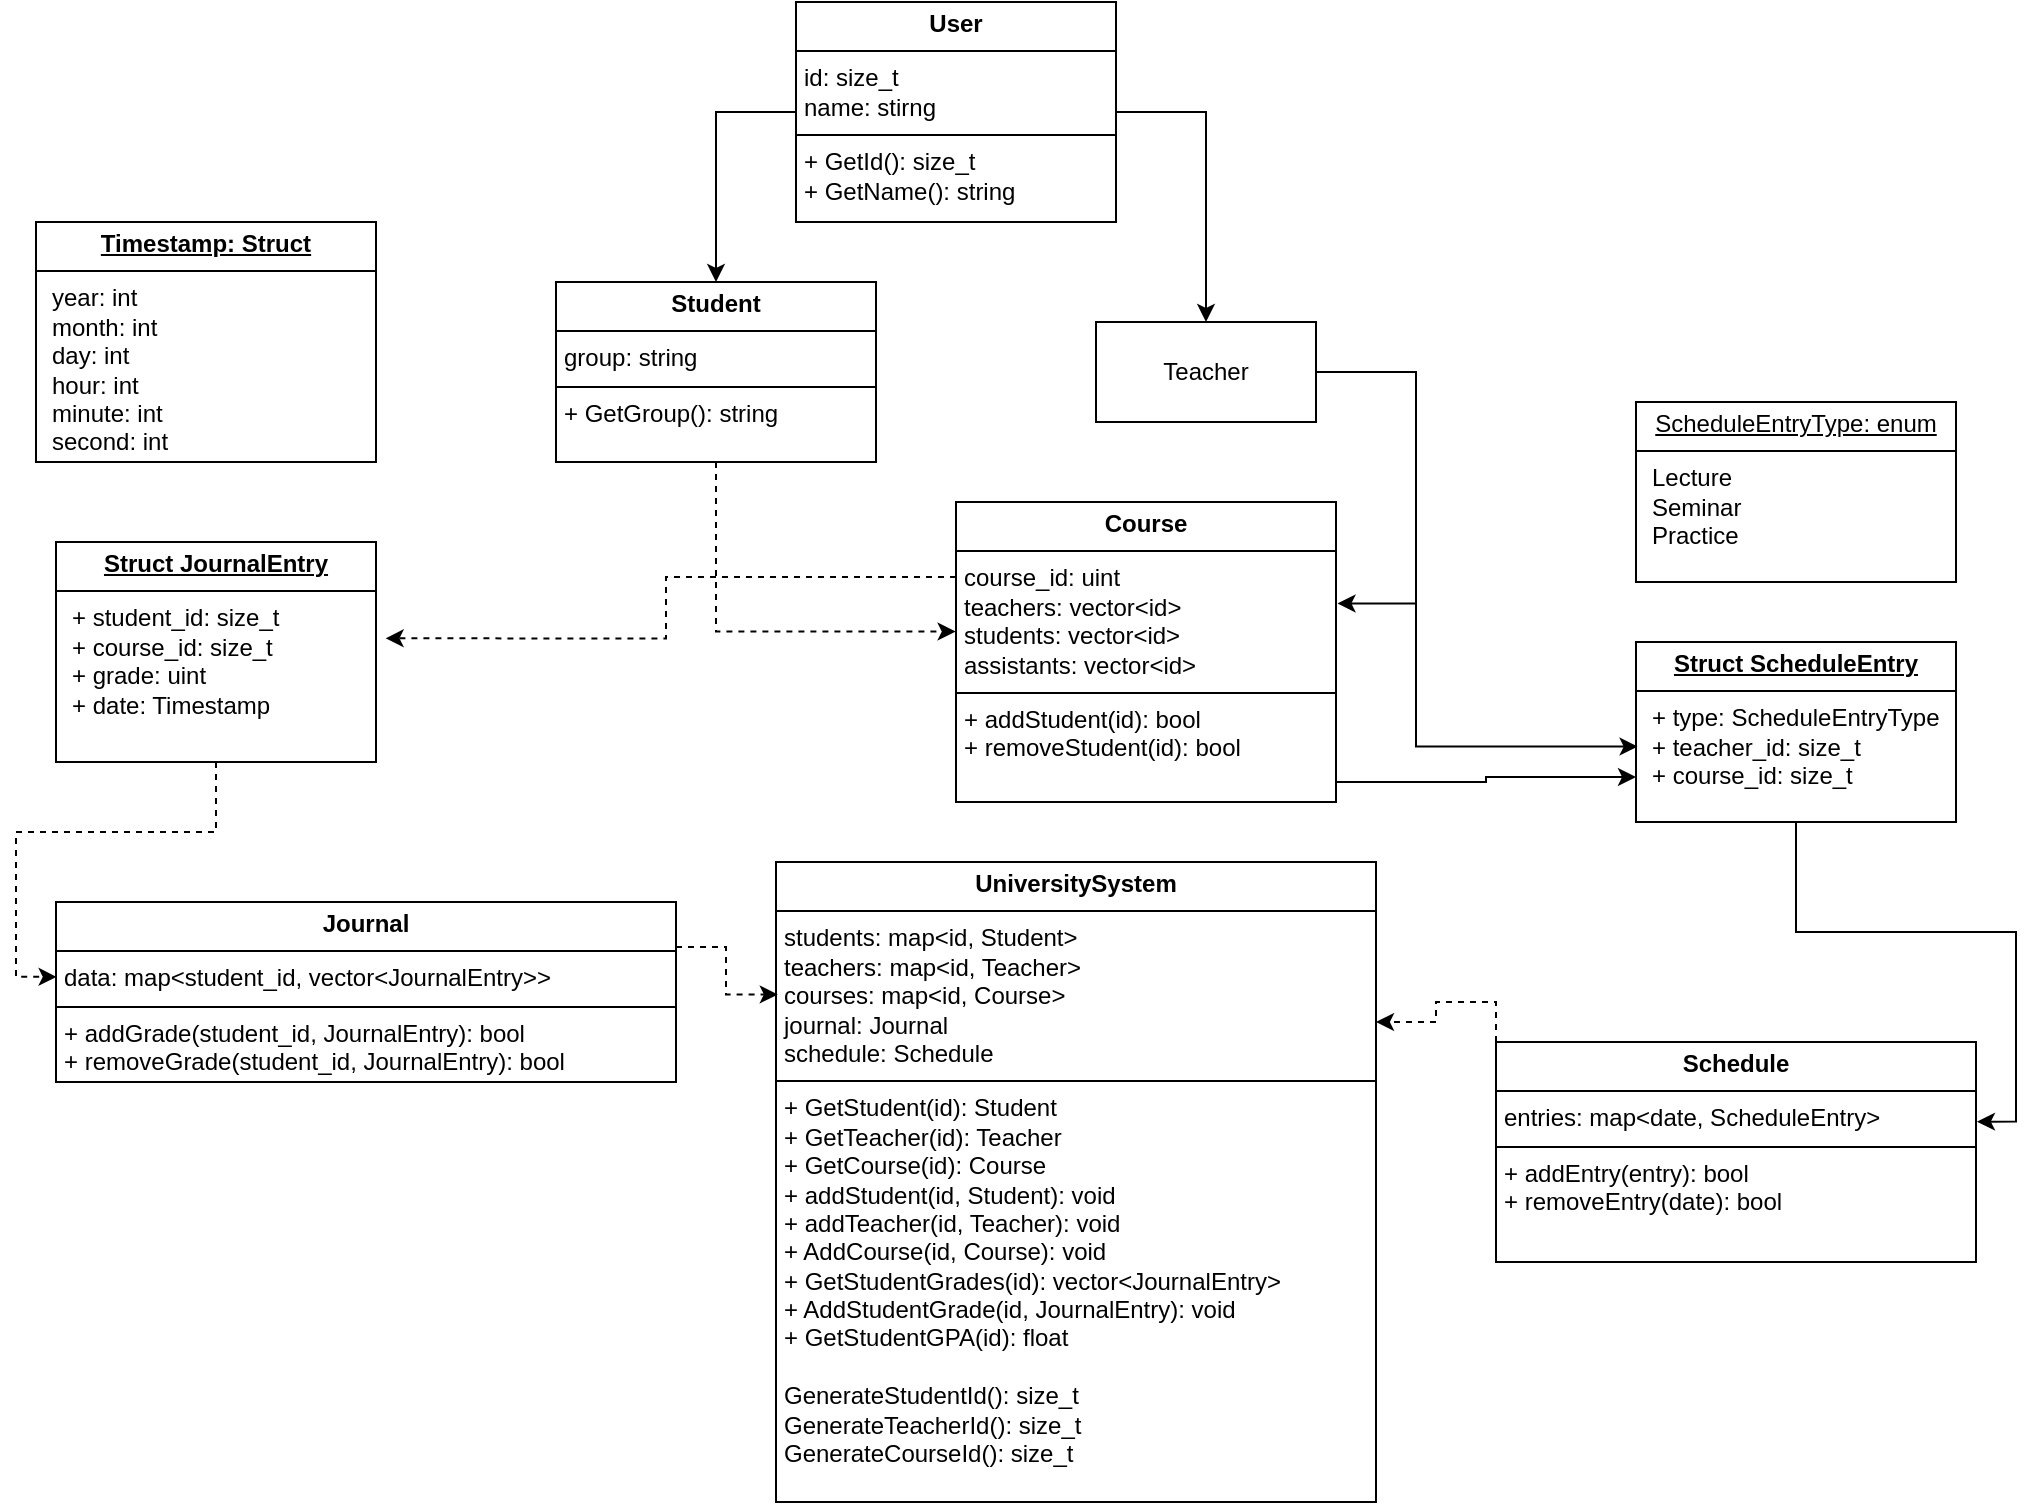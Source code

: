 <mxfile version="25.0.1">
  <diagram id="C5RBs43oDa-KdzZeNtuy" name="Page-1">
    <mxGraphModel dx="2261" dy="793" grid="1" gridSize="10" guides="1" tooltips="1" connect="1" arrows="1" fold="1" page="1" pageScale="1" pageWidth="827" pageHeight="1169" math="0" shadow="0">
      <root>
        <mxCell id="WIyWlLk6GJQsqaUBKTNV-0" />
        <mxCell id="WIyWlLk6GJQsqaUBKTNV-1" parent="WIyWlLk6GJQsqaUBKTNV-0" />
        <mxCell id="bte64yVU8_aVV0Kyc2P7-13" style="edgeStyle=orthogonalEdgeStyle;rounded=0;orthogonalLoop=1;jettySize=auto;html=1;exitX=1;exitY=1;exitDx=0;exitDy=0;entryX=0;entryY=0.75;entryDx=0;entryDy=0;" edge="1" parent="WIyWlLk6GJQsqaUBKTNV-1" source="SqfgA9Dwn4PZonKRcMjB-21" target="SqfgA9Dwn4PZonKRcMjB-24">
          <mxGeometry relative="1" as="geometry">
            <Array as="points">
              <mxPoint x="500" y="400" />
              <mxPoint x="575" y="400" />
              <mxPoint x="575" y="398" />
            </Array>
          </mxGeometry>
        </mxCell>
        <mxCell id="SqfgA9Dwn4PZonKRcMjB-21" value="&lt;p style=&quot;margin:0px;margin-top:4px;text-align:center;&quot;&gt;&lt;b&gt;Course&lt;/b&gt;&lt;/p&gt;&lt;hr size=&quot;1&quot; style=&quot;border-style:solid;&quot;&gt;&lt;p style=&quot;margin:0px;margin-left:4px;&quot;&gt;course_id: uint&lt;/p&gt;&lt;p style=&quot;margin:0px;margin-left:4px;&quot;&gt;teachers: vector&amp;lt;id&amp;gt;&lt;/p&gt;&lt;p style=&quot;margin:0px;margin-left:4px;&quot;&gt;students: vector&amp;lt;id&amp;gt;&lt;/p&gt;&lt;p style=&quot;margin:0px;margin-left:4px;&quot;&gt;assistants: vector&amp;lt;id&amp;gt;&lt;/p&gt;&lt;hr size=&quot;1&quot; style=&quot;border-style:solid;&quot;&gt;&lt;p style=&quot;margin:0px;margin-left:4px;&quot;&gt;+ addStudent(id): bool&lt;br&gt;+ removeStudent(id): bool&lt;/p&gt;" style="verticalAlign=top;align=left;overflow=fill;html=1;whiteSpace=wrap;" parent="WIyWlLk6GJQsqaUBKTNV-1" vertex="1">
          <mxGeometry x="310" y="260" width="190" height="150" as="geometry" />
        </mxCell>
        <mxCell id="bte64yVU8_aVV0Kyc2P7-15" style="edgeStyle=orthogonalEdgeStyle;rounded=0;orthogonalLoop=1;jettySize=auto;html=1;exitX=0;exitY=0;exitDx=0;exitDy=0;entryX=1;entryY=0.25;entryDx=0;entryDy=0;dashed=1;" edge="1" parent="WIyWlLk6GJQsqaUBKTNV-1" source="SqfgA9Dwn4PZonKRcMjB-22" target="SqfgA9Dwn4PZonKRcMjB-38">
          <mxGeometry relative="1" as="geometry" />
        </mxCell>
        <mxCell id="SqfgA9Dwn4PZonKRcMjB-22" value="&lt;p style=&quot;margin:0px;margin-top:4px;text-align:center;&quot;&gt;&lt;b&gt;Schedule&lt;/b&gt;&lt;/p&gt;&lt;hr size=&quot;1&quot; style=&quot;border-style:solid;&quot;&gt;&lt;p style=&quot;margin:0px;margin-left:4px;&quot;&gt;entries: map&amp;lt;date, ScheduleEntry&amp;gt;&lt;/p&gt;&lt;hr size=&quot;1&quot; style=&quot;border-style:solid;&quot;&gt;&lt;p style=&quot;margin:0px;margin-left:4px;&quot;&gt;+ addEntry(entry): bool&lt;/p&gt;&lt;p style=&quot;margin:0px;margin-left:4px;&quot;&gt;+ removeEntry(date): bool&lt;/p&gt;" style="verticalAlign=top;align=left;overflow=fill;html=1;whiteSpace=wrap;" parent="WIyWlLk6GJQsqaUBKTNV-1" vertex="1">
          <mxGeometry x="580" y="530" width="240" height="110" as="geometry" />
        </mxCell>
        <mxCell id="SqfgA9Dwn4PZonKRcMjB-24" value="&lt;p style=&quot;margin:0px;margin-top:4px;text-align:center;text-decoration:underline;&quot;&gt;&lt;b&gt;Struct ScheduleEntry&lt;/b&gt;&lt;/p&gt;&lt;hr size=&quot;1&quot; style=&quot;border-style:solid;&quot;&gt;&lt;p style=&quot;margin:0px;margin-left:8px;&quot;&gt;+ type: ScheduleEntryType&lt;/p&gt;&lt;p style=&quot;margin:0px;margin-left:8px;&quot;&gt;+ teacher_id: size_t&lt;/p&gt;&lt;p style=&quot;margin:0px;margin-left:8px;&quot;&gt;+ course_id: size_t&lt;/p&gt;&lt;p style=&quot;margin:0px;margin-left:8px;&quot;&gt;&lt;br&gt;&lt;/p&gt;" style="verticalAlign=top;align=left;overflow=fill;html=1;whiteSpace=wrap;" parent="WIyWlLk6GJQsqaUBKTNV-1" vertex="1">
          <mxGeometry x="650" y="330" width="160" height="90" as="geometry" />
        </mxCell>
        <mxCell id="SqfgA9Dwn4PZonKRcMjB-32" style="edgeStyle=orthogonalEdgeStyle;rounded=0;orthogonalLoop=1;jettySize=auto;html=1;exitX=0.5;exitY=1;exitDx=0;exitDy=0;entryX=1.002;entryY=0.362;entryDx=0;entryDy=0;entryPerimeter=0;" parent="WIyWlLk6GJQsqaUBKTNV-1" source="SqfgA9Dwn4PZonKRcMjB-24" target="SqfgA9Dwn4PZonKRcMjB-22" edge="1">
          <mxGeometry relative="1" as="geometry" />
        </mxCell>
        <mxCell id="SqfgA9Dwn4PZonKRcMjB-33" value="&lt;p style=&quot;margin:0px;margin-top:4px;text-align:center;&quot;&gt;&lt;b&gt;Journal&lt;/b&gt;&lt;/p&gt;&lt;hr size=&quot;1&quot; style=&quot;border-style:solid;&quot;&gt;&lt;p style=&quot;margin:0px;margin-left:4px;&quot;&gt;data: map&amp;lt;student_id, vector&amp;lt;JournalEntry&amp;gt;&amp;gt;&lt;/p&gt;&lt;hr size=&quot;1&quot; style=&quot;border-style:solid;&quot;&gt;&lt;p style=&quot;margin:0px;margin-left:4px;&quot;&gt;+ addGrade(student_id, JournalEntry): bool&lt;/p&gt;&lt;p style=&quot;margin:0px;margin-left:4px;&quot;&gt;+ removeGrade(student_id, JournalEntry): bool&lt;/p&gt;" style="verticalAlign=top;align=left;overflow=fill;html=1;whiteSpace=wrap;" parent="WIyWlLk6GJQsqaUBKTNV-1" vertex="1">
          <mxGeometry x="-140" y="460" width="310" height="90" as="geometry" />
        </mxCell>
        <mxCell id="SqfgA9Dwn4PZonKRcMjB-34" value="&lt;p style=&quot;margin:0px;margin-top:4px;text-align:center;text-decoration:underline;&quot;&gt;&lt;b&gt;Struct JournalEntry&lt;/b&gt;&lt;/p&gt;&lt;hr size=&quot;1&quot; style=&quot;border-style:solid;&quot;&gt;&lt;p style=&quot;margin:0px;margin-left:8px;&quot;&gt;+ student_id: size_t&lt;/p&gt;&lt;p style=&quot;margin:0px;margin-left:8px;&quot;&gt;+ course_id: size_t&lt;/p&gt;&lt;p style=&quot;margin:0px;margin-left:8px;&quot;&gt;+ grade: uint&lt;/p&gt;&lt;p style=&quot;margin:0px;margin-left:8px;&quot;&gt;+ date: Timestamp&lt;br&gt;&lt;/p&gt;" style="verticalAlign=top;align=left;overflow=fill;html=1;whiteSpace=wrap;" parent="WIyWlLk6GJQsqaUBKTNV-1" vertex="1">
          <mxGeometry x="-140" y="280" width="160" height="110" as="geometry" />
        </mxCell>
        <mxCell id="SqfgA9Dwn4PZonKRcMjB-38" value="&lt;p style=&quot;margin:0px;margin-top:4px;text-align:center;&quot;&gt;&lt;b&gt;UniversitySystem&lt;/b&gt;&lt;/p&gt;&lt;hr size=&quot;1&quot; style=&quot;border-style:solid;&quot;&gt;&lt;p style=&quot;margin:0px;margin-left:4px;&quot;&gt;students: map&amp;lt;id, Student&amp;gt;&lt;br&gt;teachers: map&amp;lt;id, Teacher&amp;gt;&lt;/p&gt;&lt;p style=&quot;margin:0px;margin-left:4px;&quot;&gt;courses: map&amp;lt;id, Course&amp;gt;&lt;/p&gt;&lt;p style=&quot;margin:0px;margin-left:4px;&quot;&gt;journal: Journal&lt;/p&gt;&lt;p style=&quot;margin:0px;margin-left:4px;&quot;&gt;schedule: Schedule&lt;/p&gt;&lt;hr size=&quot;1&quot; style=&quot;border-style:solid;&quot;&gt;&lt;p style=&quot;margin:0px;margin-left:4px;&quot;&gt;+ GetStudent(id): Student&lt;br&gt;+ GetTeacher(id): Teacher&lt;/p&gt;&lt;p style=&quot;margin:0px;margin-left:4px;&quot;&gt;+ GetCourse(id): Course&lt;/p&gt;&lt;p style=&quot;margin:0px;margin-left:4px;&quot;&gt;+ addStudent(id, Student): void&lt;br&gt;+ addTeacher(id, Teacher): void&lt;br&gt;+ AddCourse(id, Course): void&lt;/p&gt;&lt;p style=&quot;margin:0px;margin-left:4px;&quot;&gt;+ GetStudentGrades(id): vector&amp;lt;JournalEntry&amp;gt;&lt;/p&gt;&lt;p style=&quot;margin:0px;margin-left:4px;&quot;&gt;+ AddStudentGrade(id, JournalEntry): void&lt;/p&gt;&lt;p style=&quot;margin:0px;margin-left:4px;&quot;&gt;+ GetStudentGPA(id): float&lt;/p&gt;&lt;p style=&quot;margin:0px;margin-left:4px;&quot;&gt;&lt;br&gt;&lt;/p&gt;&lt;p style=&quot;margin:0px;margin-left:4px;&quot;&gt;GenerateStudentId(): size_t&lt;/p&gt;&lt;p style=&quot;margin:0px;margin-left:4px;&quot;&gt;GenerateTeacherId(): size_t&lt;/p&gt;&lt;p style=&quot;margin:0px;margin-left:4px;&quot;&gt;GenerateCourseId(): size_t&lt;/p&gt;" style="verticalAlign=top;align=left;overflow=fill;html=1;whiteSpace=wrap;" parent="WIyWlLk6GJQsqaUBKTNV-1" vertex="1">
          <mxGeometry x="220" y="440" width="300" height="320" as="geometry" />
        </mxCell>
        <mxCell id="trTXGKc-CFnq9bwqYaRu-0" style="edgeStyle=orthogonalEdgeStyle;rounded=0;orthogonalLoop=1;jettySize=auto;html=1;exitX=0.5;exitY=1;exitDx=0;exitDy=0;entryX=0.001;entryY=0.416;entryDx=0;entryDy=0;entryPerimeter=0;dashed=1;" parent="WIyWlLk6GJQsqaUBKTNV-1" source="SqfgA9Dwn4PZonKRcMjB-34" target="SqfgA9Dwn4PZonKRcMjB-33" edge="1">
          <mxGeometry relative="1" as="geometry" />
        </mxCell>
        <mxCell id="bte64yVU8_aVV0Kyc2P7-1" style="edgeStyle=orthogonalEdgeStyle;rounded=0;orthogonalLoop=1;jettySize=auto;html=1;exitX=0;exitY=0.5;exitDx=0;exitDy=0;entryX=0.5;entryY=0;entryDx=0;entryDy=0;" edge="1" parent="WIyWlLk6GJQsqaUBKTNV-1" source="trTXGKc-CFnq9bwqYaRu-2" target="bte64yVU8_aVV0Kyc2P7-0">
          <mxGeometry relative="1" as="geometry" />
        </mxCell>
        <mxCell id="bte64yVU8_aVV0Kyc2P7-2" style="edgeStyle=orthogonalEdgeStyle;rounded=0;orthogonalLoop=1;jettySize=auto;html=1;exitX=1;exitY=0.5;exitDx=0;exitDy=0;entryX=0.5;entryY=0;entryDx=0;entryDy=0;" edge="1" parent="WIyWlLk6GJQsqaUBKTNV-1" source="trTXGKc-CFnq9bwqYaRu-2" target="bte64yVU8_aVV0Kyc2P7-3">
          <mxGeometry relative="1" as="geometry">
            <mxPoint x="455" y="140" as="targetPoint" />
          </mxGeometry>
        </mxCell>
        <mxCell id="trTXGKc-CFnq9bwqYaRu-2" value="&lt;p style=&quot;margin:0px;margin-top:4px;text-align:center;&quot;&gt;&lt;b&gt;User&lt;/b&gt;&lt;/p&gt;&lt;hr size=&quot;1&quot; style=&quot;border-style:solid;&quot;&gt;&lt;p style=&quot;margin:0px;margin-left:4px;&quot;&gt;id: size_t&lt;/p&gt;&lt;p style=&quot;margin:0px;margin-left:4px;&quot;&gt;name: stirng&lt;/p&gt;&lt;hr size=&quot;1&quot; style=&quot;border-style:solid;&quot;&gt;&lt;p style=&quot;margin:0px;margin-left:4px;&quot;&gt;+ GetId(): size_t&lt;/p&gt;&lt;p style=&quot;margin:0px;margin-left:4px;&quot;&gt;+ GetName(): string&lt;/p&gt;" style="verticalAlign=top;align=left;overflow=fill;html=1;whiteSpace=wrap;" parent="WIyWlLk6GJQsqaUBKTNV-1" vertex="1">
          <mxGeometry x="230" y="10" width="160" height="110" as="geometry" />
        </mxCell>
        <mxCell id="bte64yVU8_aVV0Kyc2P7-0" value="&lt;p style=&quot;margin:0px;margin-top:4px;text-align:center;&quot;&gt;&lt;b&gt;Student&lt;/b&gt;&lt;/p&gt;&lt;hr size=&quot;1&quot; style=&quot;border-style:solid;&quot;&gt;&lt;p style=&quot;margin:0px;margin-left:4px;&quot;&gt;group: string&lt;/p&gt;&lt;hr size=&quot;1&quot; style=&quot;border-style:solid;&quot;&gt;&lt;p style=&quot;margin:0px;margin-left:4px;&quot;&gt;+ GetGroup(): string&lt;/p&gt;" style="verticalAlign=top;align=left;overflow=fill;html=1;whiteSpace=wrap;" vertex="1" parent="WIyWlLk6GJQsqaUBKTNV-1">
          <mxGeometry x="110" y="150" width="160" height="90" as="geometry" />
        </mxCell>
        <mxCell id="bte64yVU8_aVV0Kyc2P7-3" value="Teacher" style="html=1;whiteSpace=wrap;" vertex="1" parent="WIyWlLk6GJQsqaUBKTNV-1">
          <mxGeometry x="380" y="170" width="110" height="50" as="geometry" />
        </mxCell>
        <mxCell id="bte64yVU8_aVV0Kyc2P7-4" style="edgeStyle=orthogonalEdgeStyle;rounded=0;orthogonalLoop=1;jettySize=auto;html=1;exitX=0;exitY=0.25;exitDx=0;exitDy=0;entryX=1.03;entryY=0.438;entryDx=0;entryDy=0;entryPerimeter=0;dashed=1;" edge="1" parent="WIyWlLk6GJQsqaUBKTNV-1" source="SqfgA9Dwn4PZonKRcMjB-21" target="SqfgA9Dwn4PZonKRcMjB-34">
          <mxGeometry relative="1" as="geometry" />
        </mxCell>
        <mxCell id="bte64yVU8_aVV0Kyc2P7-8" value="&lt;p style=&quot;margin:0px;margin-top:4px;text-align:center;text-decoration:underline;&quot;&gt;ScheduleEntryType: enum&lt;/p&gt;&lt;hr size=&quot;1&quot; style=&quot;border-style:solid;&quot;&gt;&lt;p style=&quot;margin:0px;margin-left:8px;&quot;&gt;Lecture&lt;/p&gt;&lt;p style=&quot;margin:0px;margin-left:8px;&quot;&gt;Seminar&lt;/p&gt;&lt;p style=&quot;margin:0px;margin-left:8px;&quot;&gt;Practice&lt;/p&gt;" style="verticalAlign=top;align=left;overflow=fill;html=1;whiteSpace=wrap;" vertex="1" parent="WIyWlLk6GJQsqaUBKTNV-1">
          <mxGeometry x="650" y="210" width="160" height="90" as="geometry" />
        </mxCell>
        <mxCell id="bte64yVU8_aVV0Kyc2P7-10" style="edgeStyle=orthogonalEdgeStyle;rounded=0;orthogonalLoop=1;jettySize=auto;html=1;exitX=0.5;exitY=1;exitDx=0;exitDy=0;entryX=-0.001;entryY=0.432;entryDx=0;entryDy=0;entryPerimeter=0;dashed=1;" edge="1" parent="WIyWlLk6GJQsqaUBKTNV-1" source="bte64yVU8_aVV0Kyc2P7-0" target="SqfgA9Dwn4PZonKRcMjB-21">
          <mxGeometry relative="1" as="geometry" />
        </mxCell>
        <mxCell id="bte64yVU8_aVV0Kyc2P7-11" style="edgeStyle=orthogonalEdgeStyle;rounded=0;orthogonalLoop=1;jettySize=auto;html=1;exitX=1;exitY=0.5;exitDx=0;exitDy=0;entryX=1.004;entryY=0.338;entryDx=0;entryDy=0;entryPerimeter=0;" edge="1" parent="WIyWlLk6GJQsqaUBKTNV-1" source="bte64yVU8_aVV0Kyc2P7-3" target="SqfgA9Dwn4PZonKRcMjB-21">
          <mxGeometry relative="1" as="geometry">
            <Array as="points">
              <mxPoint x="540" y="195" />
              <mxPoint x="540" y="311" />
            </Array>
          </mxGeometry>
        </mxCell>
        <mxCell id="bte64yVU8_aVV0Kyc2P7-12" style="edgeStyle=orthogonalEdgeStyle;rounded=0;orthogonalLoop=1;jettySize=auto;html=1;exitX=1;exitY=0.5;exitDx=0;exitDy=0;entryX=0.005;entryY=0.581;entryDx=0;entryDy=0;entryPerimeter=0;" edge="1" parent="WIyWlLk6GJQsqaUBKTNV-1" source="bte64yVU8_aVV0Kyc2P7-3" target="SqfgA9Dwn4PZonKRcMjB-24">
          <mxGeometry relative="1" as="geometry">
            <Array as="points">
              <mxPoint x="540" y="195" />
              <mxPoint x="540" y="382" />
            </Array>
          </mxGeometry>
        </mxCell>
        <mxCell id="bte64yVU8_aVV0Kyc2P7-14" style="edgeStyle=orthogonalEdgeStyle;rounded=0;orthogonalLoop=1;jettySize=auto;html=1;exitX=1;exitY=0.25;exitDx=0;exitDy=0;entryX=0.003;entryY=0.207;entryDx=0;entryDy=0;entryPerimeter=0;dashed=1;" edge="1" parent="WIyWlLk6GJQsqaUBKTNV-1" source="SqfgA9Dwn4PZonKRcMjB-33" target="SqfgA9Dwn4PZonKRcMjB-38">
          <mxGeometry relative="1" as="geometry" />
        </mxCell>
        <mxCell id="bte64yVU8_aVV0Kyc2P7-16" value="&lt;p style=&quot;margin:0px;margin-top:4px;text-align:center;text-decoration:underline;&quot;&gt;&lt;b&gt;Timestamp: Struct&lt;/b&gt;&lt;/p&gt;&lt;hr size=&quot;1&quot; style=&quot;border-style:solid;&quot;&gt;&lt;p style=&quot;margin:0px;margin-left:8px;&quot;&gt;year: int&lt;/p&gt;&lt;p style=&quot;margin:0px;margin-left:8px;&quot;&gt;month: int&lt;/p&gt;&lt;p style=&quot;margin:0px;margin-left:8px;&quot;&gt;day: int&lt;/p&gt;&lt;p style=&quot;margin:0px;margin-left:8px;&quot;&gt;hour: int&lt;/p&gt;&lt;p style=&quot;margin:0px;margin-left:8px;&quot;&gt;minute: int&lt;/p&gt;&lt;p style=&quot;margin:0px;margin-left:8px;&quot;&gt;second: int&lt;/p&gt;" style="verticalAlign=top;align=left;overflow=fill;html=1;whiteSpace=wrap;" vertex="1" parent="WIyWlLk6GJQsqaUBKTNV-1">
          <mxGeometry x="-150" y="120" width="170" height="120" as="geometry" />
        </mxCell>
      </root>
    </mxGraphModel>
  </diagram>
</mxfile>
